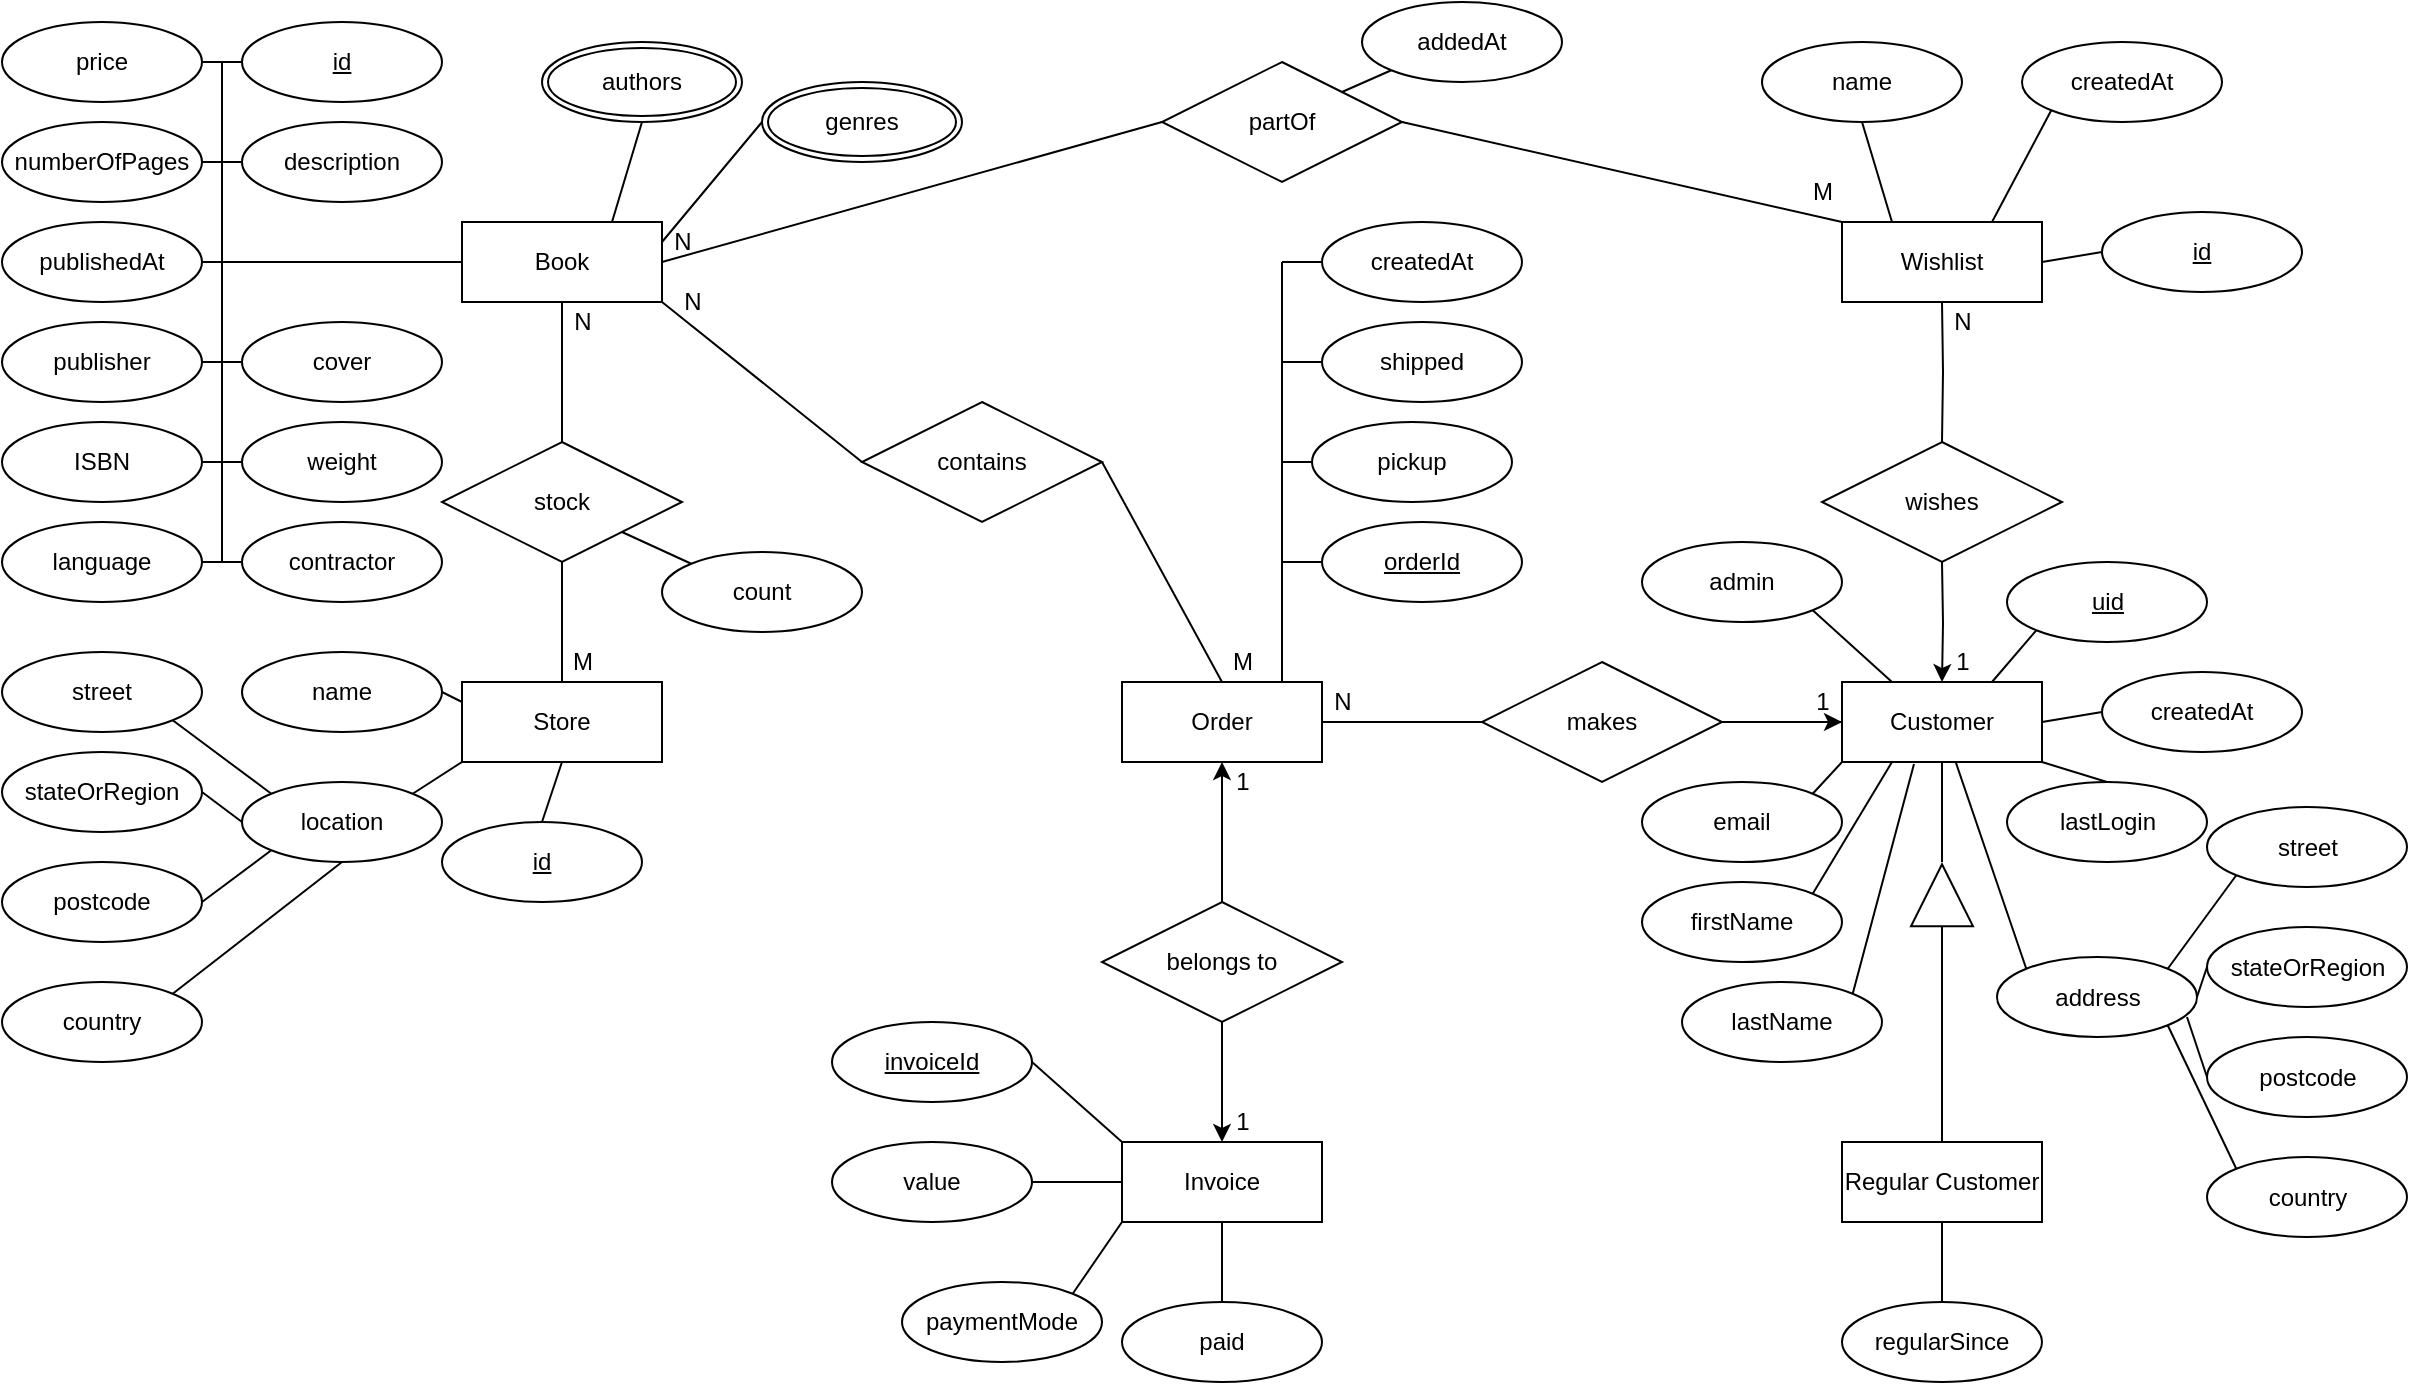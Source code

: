<mxfile version="21.0.1" type="device"><diagram name="Page-1" id="feEC4u45geAOM6Zaswc8"><mxGraphModel dx="1434" dy="746" grid="1" gridSize="10" guides="1" tooltips="1" connect="1" arrows="1" fold="1" page="1" pageScale="1" pageWidth="850" pageHeight="1100" math="0" shadow="0"><root><mxCell id="0"/><mxCell id="1" parent="0"/><mxCell id="ds-fA3m9gh5OoLnwsY9G-4" style="edgeStyle=orthogonalEdgeStyle;rounded=0;orthogonalLoop=1;jettySize=auto;html=1;exitX=0.5;exitY=1;exitDx=0;exitDy=0;endArrow=none;endFill=0;" parent="1" source="ds-fA3m9gh5OoLnwsY9G-1" edge="1"><mxGeometry relative="1" as="geometry"><mxPoint x="980" y="440" as="targetPoint"/></mxGeometry></mxCell><mxCell id="ds-fA3m9gh5OoLnwsY9G-24" value="" style="edgeStyle=orthogonalEdgeStyle;rounded=0;orthogonalLoop=1;jettySize=auto;html=1;strokeWidth=1;endArrow=none;endFill=0;endSize=6;" parent="1" source="ds-fA3m9gh5OoLnwsY9G-1" target="ds-fA3m9gh5OoLnwsY9G-21" edge="1"><mxGeometry relative="1" as="geometry"/></mxCell><mxCell id="ds-fA3m9gh5OoLnwsY9G-1" value="Customer" style="whiteSpace=wrap;html=1;align=center;" parent="1" vertex="1"><mxGeometry x="930" y="350" width="100" height="40" as="geometry"/></mxCell><mxCell id="ds-fA3m9gh5OoLnwsY9G-3" style="edgeStyle=orthogonalEdgeStyle;rounded=0;orthogonalLoop=1;jettySize=auto;html=1;exitX=0.5;exitY=0;exitDx=0;exitDy=0;endArrow=block;endFill=0;strokeWidth=1;endSize=30;" parent="1" source="ds-fA3m9gh5OoLnwsY9G-2" edge="1"><mxGeometry relative="1" as="geometry"><mxPoint x="980" y="440" as="targetPoint"/></mxGeometry></mxCell><mxCell id="ds-fA3m9gh5OoLnwsY9G-2" value="Regular Customer" style="whiteSpace=wrap;html=1;align=center;" parent="1" vertex="1"><mxGeometry x="930" y="580" width="100" height="40" as="geometry"/></mxCell><mxCell id="ds-fA3m9gh5OoLnwsY9G-72" style="edgeStyle=none;rounded=0;orthogonalLoop=1;jettySize=auto;html=1;exitX=0;exitY=0.5;exitDx=0;exitDy=0;strokeWidth=1;endArrow=none;endFill=0;endSize=6;" parent="1" source="ds-fA3m9gh5OoLnwsY9G-5" edge="1"><mxGeometry relative="1" as="geometry"><mxPoint x="120" y="130" as="targetPoint"/><Array as="points"><mxPoint x="120" y="140"/></Array></mxGeometry></mxCell><mxCell id="ds-fA3m9gh5OoLnwsY9G-5" value="Book" style="whiteSpace=wrap;html=1;align=center;" parent="1" vertex="1"><mxGeometry x="240" y="120" width="100" height="40" as="geometry"/></mxCell><mxCell id="ds-fA3m9gh5OoLnwsY9G-6" value="Store" style="whiteSpace=wrap;html=1;align=center;" parent="1" vertex="1"><mxGeometry x="240" y="350" width="100" height="40" as="geometry"/></mxCell><mxCell id="ds-fA3m9gh5OoLnwsY9G-7" value="Order" style="whiteSpace=wrap;html=1;align=center;" parent="1" vertex="1"><mxGeometry x="570" y="350" width="100" height="40" as="geometry"/></mxCell><mxCell id="ds-fA3m9gh5OoLnwsY9G-8" value="Invoice" style="whiteSpace=wrap;html=1;align=center;" parent="1" vertex="1"><mxGeometry x="570" y="580" width="100" height="40" as="geometry"/></mxCell><mxCell id="ds-fA3m9gh5OoLnwsY9G-10" value="Wishlist" style="whiteSpace=wrap;html=1;align=center;" parent="1" vertex="1"><mxGeometry x="930" y="120" width="100" height="40" as="geometry"/></mxCell><mxCell id="ds-fA3m9gh5OoLnwsY9G-12" style="edgeStyle=orthogonalEdgeStyle;rounded=0;orthogonalLoop=1;jettySize=auto;html=1;exitX=0.5;exitY=1;exitDx=0;exitDy=0;entryX=0.5;entryY=0;entryDx=0;entryDy=0;strokeWidth=1;endArrow=classic;endFill=1;endSize=6;" parent="1" source="ds-fA3m9gh5OoLnwsY9G-11" target="ds-fA3m9gh5OoLnwsY9G-8" edge="1"><mxGeometry relative="1" as="geometry"/></mxCell><mxCell id="ds-fA3m9gh5OoLnwsY9G-13" style="edgeStyle=orthogonalEdgeStyle;rounded=0;orthogonalLoop=1;jettySize=auto;html=1;exitX=0.5;exitY=0;exitDx=0;exitDy=0;entryX=0.5;entryY=1;entryDx=0;entryDy=0;strokeWidth=1;endArrow=classic;endFill=1;endSize=6;" parent="1" source="ds-fA3m9gh5OoLnwsY9G-11" target="ds-fA3m9gh5OoLnwsY9G-7" edge="1"><mxGeometry relative="1" as="geometry"/></mxCell><mxCell id="ds-fA3m9gh5OoLnwsY9G-11" value="belongs to" style="shape=rhombus;perimeter=rhombusPerimeter;whiteSpace=wrap;html=1;align=center;" parent="1" vertex="1"><mxGeometry x="560" y="460" width="120" height="60" as="geometry"/></mxCell><mxCell id="ds-fA3m9gh5OoLnwsY9G-14" value="1" style="text;html=1;align=center;verticalAlign=middle;resizable=0;points=[];autosize=1;strokeColor=none;fillColor=none;" parent="1" vertex="1"><mxGeometry x="615" y="555" width="30" height="30" as="geometry"/></mxCell><mxCell id="ds-fA3m9gh5OoLnwsY9G-15" value="1" style="text;html=1;align=center;verticalAlign=middle;resizable=0;points=[];autosize=1;strokeColor=none;fillColor=none;" parent="1" vertex="1"><mxGeometry x="615" y="385" width="30" height="30" as="geometry"/></mxCell><mxCell id="ds-fA3m9gh5OoLnwsY9G-17" style="edgeStyle=orthogonalEdgeStyle;rounded=0;orthogonalLoop=1;jettySize=auto;html=1;exitX=0.5;exitY=1;exitDx=0;exitDy=0;entryX=0.5;entryY=0;entryDx=0;entryDy=0;strokeWidth=1;endArrow=classic;endFill=1;endSize=6;" parent="1" target="ds-fA3m9gh5OoLnwsY9G-1" edge="1"><mxGeometry relative="1" as="geometry"><mxPoint x="980" y="290" as="sourcePoint"/></mxGeometry></mxCell><mxCell id="ds-fA3m9gh5OoLnwsY9G-18" style="edgeStyle=orthogonalEdgeStyle;rounded=0;orthogonalLoop=1;jettySize=auto;html=1;exitX=0.5;exitY=0;exitDx=0;exitDy=0;entryX=0.5;entryY=1;entryDx=0;entryDy=0;strokeWidth=1;endArrow=none;endFill=0;endSize=6;" parent="1" target="ds-fA3m9gh5OoLnwsY9G-10" edge="1"><mxGeometry relative="1" as="geometry"><mxPoint x="980" y="230" as="sourcePoint"/></mxGeometry></mxCell><mxCell id="ds-fA3m9gh5OoLnwsY9G-16" value="wishes" style="shape=rhombus;perimeter=rhombusPerimeter;whiteSpace=wrap;html=1;align=center;" parent="1" vertex="1"><mxGeometry x="920" y="230" width="120" height="60" as="geometry"/></mxCell><mxCell id="ds-fA3m9gh5OoLnwsY9G-19" value="1" style="text;html=1;align=center;verticalAlign=middle;resizable=0;points=[];autosize=1;strokeColor=none;fillColor=none;" parent="1" vertex="1"><mxGeometry x="975" y="325" width="30" height="30" as="geometry"/></mxCell><mxCell id="ds-fA3m9gh5OoLnwsY9G-20" value="N" style="text;html=1;align=center;verticalAlign=middle;resizable=0;points=[];autosize=1;strokeColor=none;fillColor=none;" parent="1" vertex="1"><mxGeometry x="975" y="155" width="30" height="30" as="geometry"/></mxCell><mxCell id="ds-fA3m9gh5OoLnwsY9G-22" style="edgeStyle=orthogonalEdgeStyle;rounded=0;orthogonalLoop=1;jettySize=auto;html=1;exitX=1;exitY=0.5;exitDx=0;exitDy=0;entryX=0;entryY=0.5;entryDx=0;entryDy=0;strokeWidth=1;endArrow=classic;endFill=1;endSize=6;" parent="1" source="ds-fA3m9gh5OoLnwsY9G-21" target="ds-fA3m9gh5OoLnwsY9G-1" edge="1"><mxGeometry relative="1" as="geometry"/></mxCell><mxCell id="ds-fA3m9gh5OoLnwsY9G-23" style="edgeStyle=orthogonalEdgeStyle;rounded=0;orthogonalLoop=1;jettySize=auto;html=1;exitX=0;exitY=0.5;exitDx=0;exitDy=0;entryX=1;entryY=0.5;entryDx=0;entryDy=0;strokeWidth=1;endArrow=none;endFill=0;endSize=6;" parent="1" source="ds-fA3m9gh5OoLnwsY9G-21" target="ds-fA3m9gh5OoLnwsY9G-7" edge="1"><mxGeometry relative="1" as="geometry"/></mxCell><mxCell id="ds-fA3m9gh5OoLnwsY9G-21" value="makes" style="shape=rhombus;perimeter=rhombusPerimeter;whiteSpace=wrap;html=1;align=center;" parent="1" vertex="1"><mxGeometry x="750" y="340" width="120" height="60" as="geometry"/></mxCell><mxCell id="ds-fA3m9gh5OoLnwsY9G-25" value="1" style="text;html=1;align=center;verticalAlign=middle;resizable=0;points=[];autosize=1;strokeColor=none;fillColor=none;" parent="1" vertex="1"><mxGeometry x="905" y="345" width="30" height="30" as="geometry"/></mxCell><mxCell id="ds-fA3m9gh5OoLnwsY9G-26" value="N" style="text;html=1;align=center;verticalAlign=middle;resizable=0;points=[];autosize=1;strokeColor=none;fillColor=none;" parent="1" vertex="1"><mxGeometry x="665" y="345" width="30" height="30" as="geometry"/></mxCell><mxCell id="ds-fA3m9gh5OoLnwsY9G-35" style="edgeStyle=none;rounded=0;orthogonalLoop=1;jettySize=auto;html=1;exitX=1;exitY=0.5;exitDx=0;exitDy=0;entryX=0.5;entryY=0;entryDx=0;entryDy=0;strokeWidth=1;endArrow=none;endFill=0;endSize=6;" parent="1" source="ds-fA3m9gh5OoLnwsY9G-27" target="ds-fA3m9gh5OoLnwsY9G-7" edge="1"><mxGeometry relative="1" as="geometry"/></mxCell><mxCell id="ds-fA3m9gh5OoLnwsY9G-36" style="edgeStyle=none;rounded=0;orthogonalLoop=1;jettySize=auto;html=1;exitX=0;exitY=0.5;exitDx=0;exitDy=0;entryX=1;entryY=1;entryDx=0;entryDy=0;strokeWidth=1;endArrow=none;endFill=0;endSize=6;" parent="1" source="ds-fA3m9gh5OoLnwsY9G-27" target="ds-fA3m9gh5OoLnwsY9G-5" edge="1"><mxGeometry relative="1" as="geometry"/></mxCell><mxCell id="ds-fA3m9gh5OoLnwsY9G-27" value="contains" style="shape=rhombus;perimeter=rhombusPerimeter;whiteSpace=wrap;html=1;align=center;" parent="1" vertex="1"><mxGeometry x="440" y="210" width="120" height="60" as="geometry"/></mxCell><mxCell id="ds-fA3m9gh5OoLnwsY9G-29" style="edgeStyle=orthogonalEdgeStyle;rounded=0;orthogonalLoop=1;jettySize=auto;html=1;exitX=0.5;exitY=0;exitDx=0;exitDy=0;entryX=0.5;entryY=1;entryDx=0;entryDy=0;strokeWidth=1;endArrow=none;endFill=0;endSize=6;" parent="1" source="ds-fA3m9gh5OoLnwsY9G-28" target="ds-fA3m9gh5OoLnwsY9G-5" edge="1"><mxGeometry relative="1" as="geometry"/></mxCell><mxCell id="ds-fA3m9gh5OoLnwsY9G-30" style="edgeStyle=orthogonalEdgeStyle;rounded=0;orthogonalLoop=1;jettySize=auto;html=1;exitX=0.5;exitY=1;exitDx=0;exitDy=0;entryX=0.5;entryY=0;entryDx=0;entryDy=0;strokeWidth=1;endArrow=none;endFill=0;endSize=6;" parent="1" source="ds-fA3m9gh5OoLnwsY9G-28" target="ds-fA3m9gh5OoLnwsY9G-6" edge="1"><mxGeometry relative="1" as="geometry"/></mxCell><mxCell id="ds-fA3m9gh5OoLnwsY9G-28" value="stock" style="shape=rhombus;perimeter=rhombusPerimeter;whiteSpace=wrap;html=1;align=center;" parent="1" vertex="1"><mxGeometry x="230" y="230" width="120" height="60" as="geometry"/></mxCell><mxCell id="ds-fA3m9gh5OoLnwsY9G-32" style="rounded=0;orthogonalLoop=1;jettySize=auto;html=1;exitX=0;exitY=0;exitDx=0;exitDy=0;entryX=1;entryY=1;entryDx=0;entryDy=0;strokeWidth=1;endArrow=none;endFill=0;endSize=6;" parent="1" source="ds-fA3m9gh5OoLnwsY9G-31" target="ds-fA3m9gh5OoLnwsY9G-28" edge="1"><mxGeometry relative="1" as="geometry"/></mxCell><mxCell id="ds-fA3m9gh5OoLnwsY9G-31" value="count" style="ellipse;whiteSpace=wrap;html=1;align=center;" parent="1" vertex="1"><mxGeometry x="340" y="285" width="100" height="40" as="geometry"/></mxCell><mxCell id="ds-fA3m9gh5OoLnwsY9G-33" value="M" style="text;html=1;align=center;verticalAlign=middle;resizable=0;points=[];autosize=1;strokeColor=none;fillColor=none;" parent="1" vertex="1"><mxGeometry x="285" y="325" width="30" height="30" as="geometry"/></mxCell><mxCell id="ds-fA3m9gh5OoLnwsY9G-34" value="N" style="text;html=1;align=center;verticalAlign=middle;resizable=0;points=[];autosize=1;strokeColor=none;fillColor=none;" parent="1" vertex="1"><mxGeometry x="285" y="155" width="30" height="30" as="geometry"/></mxCell><mxCell id="ds-fA3m9gh5OoLnwsY9G-60" style="edgeStyle=none;rounded=0;orthogonalLoop=1;jettySize=auto;html=1;exitX=0.5;exitY=1;exitDx=0;exitDy=0;entryX=0.75;entryY=0;entryDx=0;entryDy=0;strokeWidth=1;endArrow=none;endFill=0;endSize=6;" parent="1" source="ds-fA3m9gh5OoLnwsY9G-37" target="ds-fA3m9gh5OoLnwsY9G-5" edge="1"><mxGeometry relative="1" as="geometry"/></mxCell><mxCell id="ds-fA3m9gh5OoLnwsY9G-37" value="authors" style="ellipse;shape=doubleEllipse;margin=3;whiteSpace=wrap;html=1;align=center;" parent="1" vertex="1"><mxGeometry x="280" y="30" width="100" height="40" as="geometry"/></mxCell><mxCell id="ds-fA3m9gh5OoLnwsY9G-45" style="edgeStyle=none;rounded=0;orthogonalLoop=1;jettySize=auto;html=1;exitX=0;exitY=0.5;exitDx=0;exitDy=0;entryX=1;entryY=0.25;entryDx=0;entryDy=0;strokeWidth=1;endArrow=none;endFill=0;endSize=6;" parent="1" source="ds-fA3m9gh5OoLnwsY9G-41" target="ds-fA3m9gh5OoLnwsY9G-5" edge="1"><mxGeometry relative="1" as="geometry"/></mxCell><mxCell id="ds-fA3m9gh5OoLnwsY9G-41" value="genres" style="ellipse;shape=doubleEllipse;margin=3;whiteSpace=wrap;html=1;align=center;" parent="1" vertex="1"><mxGeometry x="390" y="50" width="100" height="40" as="geometry"/></mxCell><mxCell id="ds-fA3m9gh5OoLnwsY9G-43" value="M" style="text;html=1;align=center;verticalAlign=middle;resizable=0;points=[];autosize=1;strokeColor=none;fillColor=none;" parent="1" vertex="1"><mxGeometry x="615" y="325" width="30" height="30" as="geometry"/></mxCell><mxCell id="ds-fA3m9gh5OoLnwsY9G-44" value="N" style="text;html=1;align=center;verticalAlign=middle;resizable=0;points=[];autosize=1;strokeColor=none;fillColor=none;" parent="1" vertex="1"><mxGeometry x="340" y="145" width="30" height="30" as="geometry"/></mxCell><mxCell id="ds-fA3m9gh5OoLnwsY9G-67" style="edgeStyle=none;rounded=0;orthogonalLoop=1;jettySize=auto;html=1;exitX=0;exitY=0.5;exitDx=0;exitDy=0;strokeWidth=1;endArrow=none;endFill=0;endSize=6;" parent="1" source="ds-fA3m9gh5OoLnwsY9G-47" edge="1"><mxGeometry relative="1" as="geometry"><mxPoint x="120" y="40" as="targetPoint"/></mxGeometry></mxCell><mxCell id="ds-fA3m9gh5OoLnwsY9G-47" value="id" style="ellipse;whiteSpace=wrap;html=1;align=center;fontStyle=4;" parent="1" vertex="1"><mxGeometry x="130" y="20" width="100" height="40" as="geometry"/></mxCell><mxCell id="ds-fA3m9gh5OoLnwsY9G-62" style="edgeStyle=none;rounded=0;orthogonalLoop=1;jettySize=auto;html=1;exitX=1;exitY=0.5;exitDx=0;exitDy=0;strokeWidth=1;endArrow=none;endFill=0;endSize=6;" parent="1" source="ds-fA3m9gh5OoLnwsY9G-49" edge="1"><mxGeometry relative="1" as="geometry"><mxPoint x="120" y="240" as="targetPoint"/></mxGeometry></mxCell><mxCell id="ds-fA3m9gh5OoLnwsY9G-49" value="ISBN" style="ellipse;whiteSpace=wrap;html=1;align=center;" parent="1" vertex="1"><mxGeometry x="10" y="220" width="100" height="40" as="geometry"/></mxCell><mxCell id="ds-fA3m9gh5OoLnwsY9G-63" style="edgeStyle=none;rounded=0;orthogonalLoop=1;jettySize=auto;html=1;exitX=1;exitY=0.5;exitDx=0;exitDy=0;strokeWidth=1;endArrow=none;endFill=0;endSize=6;" parent="1" source="ds-fA3m9gh5OoLnwsY9G-51" edge="1"><mxGeometry relative="1" as="geometry"><mxPoint x="120" y="190" as="targetPoint"/></mxGeometry></mxCell><mxCell id="ds-fA3m9gh5OoLnwsY9G-51" value="publisher" style="ellipse;whiteSpace=wrap;html=1;align=center;" parent="1" vertex="1"><mxGeometry x="10" y="170" width="100" height="40" as="geometry"/></mxCell><mxCell id="ds-fA3m9gh5OoLnwsY9G-64" style="edgeStyle=none;rounded=0;orthogonalLoop=1;jettySize=auto;html=1;exitX=1;exitY=0.5;exitDx=0;exitDy=0;strokeWidth=1;endArrow=none;endFill=0;endSize=6;" parent="1" source="ds-fA3m9gh5OoLnwsY9G-53" edge="1"><mxGeometry relative="1" as="geometry"><mxPoint x="120" y="140" as="targetPoint"/></mxGeometry></mxCell><mxCell id="ds-fA3m9gh5OoLnwsY9G-53" value="&lt;div&gt;publishedAt&lt;/div&gt;" style="ellipse;whiteSpace=wrap;html=1;align=center;" parent="1" vertex="1"><mxGeometry x="10" y="120" width="100" height="40" as="geometry"/></mxCell><mxCell id="ds-fA3m9gh5OoLnwsY9G-65" style="edgeStyle=none;rounded=0;orthogonalLoop=1;jettySize=auto;html=1;exitX=1;exitY=0.5;exitDx=0;exitDy=0;strokeWidth=1;endArrow=none;endFill=0;endSize=6;" parent="1" source="ds-fA3m9gh5OoLnwsY9G-56" edge="1"><mxGeometry relative="1" as="geometry"><mxPoint x="120" y="90" as="targetPoint"/></mxGeometry></mxCell><mxCell id="ds-fA3m9gh5OoLnwsY9G-56" value="&lt;div&gt;numberOfPages&lt;/div&gt;" style="ellipse;whiteSpace=wrap;html=1;align=center;" parent="1" vertex="1"><mxGeometry x="10" y="70" width="100" height="40" as="geometry"/></mxCell><mxCell id="ds-fA3m9gh5OoLnwsY9G-66" style="edgeStyle=none;rounded=0;orthogonalLoop=1;jettySize=auto;html=1;exitX=1;exitY=0.5;exitDx=0;exitDy=0;strokeWidth=1;endArrow=none;endFill=0;endSize=6;" parent="1" source="ds-fA3m9gh5OoLnwsY9G-58" edge="1"><mxGeometry relative="1" as="geometry"><mxPoint x="120" y="40" as="targetPoint"/></mxGeometry></mxCell><mxCell id="ds-fA3m9gh5OoLnwsY9G-58" value="&lt;div&gt;price&lt;/div&gt;" style="ellipse;whiteSpace=wrap;html=1;align=center;" parent="1" vertex="1"><mxGeometry x="10" y="20" width="100" height="40" as="geometry"/></mxCell><mxCell id="ds-fA3m9gh5OoLnwsY9G-61" value="" style="endArrow=none;html=1;rounded=0;strokeWidth=1;endSize=6;" parent="1" edge="1"><mxGeometry relative="1" as="geometry"><mxPoint x="120" y="40" as="sourcePoint"/><mxPoint x="120" y="290" as="targetPoint"/><Array as="points"><mxPoint x="120" y="150"/></Array></mxGeometry></mxCell><mxCell id="ds-fA3m9gh5OoLnwsY9G-69" style="edgeStyle=none;rounded=0;orthogonalLoop=1;jettySize=auto;html=1;exitX=0;exitY=0.5;exitDx=0;exitDy=0;strokeWidth=1;endArrow=none;endFill=0;endSize=6;" parent="1" source="ds-fA3m9gh5OoLnwsY9G-68" edge="1"><mxGeometry relative="1" as="geometry"><mxPoint x="120" y="240" as="targetPoint"/></mxGeometry></mxCell><mxCell id="ds-fA3m9gh5OoLnwsY9G-68" value="weight" style="ellipse;whiteSpace=wrap;html=1;align=center;" parent="1" vertex="1"><mxGeometry x="130" y="220" width="100" height="40" as="geometry"/></mxCell><mxCell id="ds-fA3m9gh5OoLnwsY9G-71" style="edgeStyle=none;rounded=0;orthogonalLoop=1;jettySize=auto;html=1;exitX=0;exitY=0.5;exitDx=0;exitDy=0;strokeWidth=1;endArrow=none;endFill=0;endSize=6;" parent="1" source="ds-fA3m9gh5OoLnwsY9G-70" edge="1"><mxGeometry relative="1" as="geometry"><mxPoint x="120" y="190" as="targetPoint"/></mxGeometry></mxCell><mxCell id="ds-fA3m9gh5OoLnwsY9G-70" value="cover" style="ellipse;whiteSpace=wrap;html=1;align=center;" parent="1" vertex="1"><mxGeometry x="130" y="170" width="100" height="40" as="geometry"/></mxCell><mxCell id="ds-fA3m9gh5OoLnwsY9G-74" style="edgeStyle=none;rounded=0;orthogonalLoop=1;jettySize=auto;html=1;exitX=0;exitY=0.5;exitDx=0;exitDy=0;strokeWidth=1;endArrow=none;endFill=0;endSize=6;" parent="1" source="ds-fA3m9gh5OoLnwsY9G-73" edge="1"><mxGeometry relative="1" as="geometry"><mxPoint x="120" y="90" as="targetPoint"/></mxGeometry></mxCell><mxCell id="ds-fA3m9gh5OoLnwsY9G-73" value="description" style="ellipse;whiteSpace=wrap;html=1;align=center;" parent="1" vertex="1"><mxGeometry x="130" y="70" width="100" height="40" as="geometry"/></mxCell><mxCell id="ds-fA3m9gh5OoLnwsY9G-76" style="edgeStyle=none;rounded=0;orthogonalLoop=1;jettySize=auto;html=1;exitX=1;exitY=0.5;exitDx=0;exitDy=0;strokeWidth=1;endArrow=none;endFill=0;endSize=6;" parent="1" source="ds-fA3m9gh5OoLnwsY9G-75" edge="1"><mxGeometry relative="1" as="geometry"><mxPoint x="120" y="290" as="targetPoint"/></mxGeometry></mxCell><mxCell id="ds-fA3m9gh5OoLnwsY9G-75" value="language" style="ellipse;whiteSpace=wrap;html=1;align=center;" parent="1" vertex="1"><mxGeometry x="10" y="270" width="100" height="40" as="geometry"/></mxCell><mxCell id="ds-fA3m9gh5OoLnwsY9G-91" style="edgeStyle=none;rounded=0;orthogonalLoop=1;jettySize=auto;html=1;exitX=1;exitY=0;exitDx=0;exitDy=0;entryX=0;entryY=1;entryDx=0;entryDy=0;strokeWidth=1;endArrow=none;endFill=0;endSize=6;" parent="1" source="ds-fA3m9gh5OoLnwsY9G-77" target="ds-fA3m9gh5OoLnwsY9G-6" edge="1"><mxGeometry relative="1" as="geometry"/></mxCell><mxCell id="ds-fA3m9gh5OoLnwsY9G-77" value="location" style="ellipse;whiteSpace=wrap;html=1;align=center;" parent="1" vertex="1"><mxGeometry x="130" y="400" width="100" height="40" as="geometry"/></mxCell><mxCell id="ds-fA3m9gh5OoLnwsY9G-95" style="edgeStyle=none;rounded=0;orthogonalLoop=1;jettySize=auto;html=1;exitX=1;exitY=1;exitDx=0;exitDy=0;entryX=0;entryY=0;entryDx=0;entryDy=0;strokeWidth=1;endArrow=none;endFill=0;endSize=6;" parent="1" source="ds-fA3m9gh5OoLnwsY9G-78" target="ds-fA3m9gh5OoLnwsY9G-77" edge="1"><mxGeometry relative="1" as="geometry"/></mxCell><mxCell id="ds-fA3m9gh5OoLnwsY9G-78" value="street" style="ellipse;whiteSpace=wrap;html=1;align=center;" parent="1" vertex="1"><mxGeometry x="10" y="335" width="100" height="40" as="geometry"/></mxCell><mxCell id="ds-fA3m9gh5OoLnwsY9G-94" style="edgeStyle=none;rounded=0;orthogonalLoop=1;jettySize=auto;html=1;exitX=1;exitY=0.5;exitDx=0;exitDy=0;entryX=0;entryY=0.5;entryDx=0;entryDy=0;strokeWidth=1;endArrow=none;endFill=0;endSize=6;" parent="1" source="ds-fA3m9gh5OoLnwsY9G-79" target="ds-fA3m9gh5OoLnwsY9G-77" edge="1"><mxGeometry relative="1" as="geometry"/></mxCell><mxCell id="ds-fA3m9gh5OoLnwsY9G-79" value="stateOrRegion" style="ellipse;whiteSpace=wrap;html=1;align=center;" parent="1" vertex="1"><mxGeometry x="10" y="385" width="100" height="40" as="geometry"/></mxCell><mxCell id="ds-fA3m9gh5OoLnwsY9G-93" style="edgeStyle=none;rounded=0;orthogonalLoop=1;jettySize=auto;html=1;exitX=1;exitY=0.5;exitDx=0;exitDy=0;entryX=0;entryY=1;entryDx=0;entryDy=0;strokeWidth=1;endArrow=none;endFill=0;endSize=6;" parent="1" source="ds-fA3m9gh5OoLnwsY9G-80" target="ds-fA3m9gh5OoLnwsY9G-77" edge="1"><mxGeometry relative="1" as="geometry"/></mxCell><mxCell id="ds-fA3m9gh5OoLnwsY9G-80" value="postcode" style="ellipse;whiteSpace=wrap;html=1;align=center;" parent="1" vertex="1"><mxGeometry x="10" y="440" width="100" height="40" as="geometry"/></mxCell><mxCell id="ds-fA3m9gh5OoLnwsY9G-92" style="edgeStyle=none;rounded=0;orthogonalLoop=1;jettySize=auto;html=1;exitX=1;exitY=0;exitDx=0;exitDy=0;entryX=0.5;entryY=1;entryDx=0;entryDy=0;strokeWidth=1;endArrow=none;endFill=0;endSize=6;" parent="1" source="ds-fA3m9gh5OoLnwsY9G-81" target="ds-fA3m9gh5OoLnwsY9G-77" edge="1"><mxGeometry relative="1" as="geometry"/></mxCell><mxCell id="ds-fA3m9gh5OoLnwsY9G-81" value="country" style="ellipse;whiteSpace=wrap;html=1;align=center;" parent="1" vertex="1"><mxGeometry x="10" y="500" width="100" height="40" as="geometry"/></mxCell><mxCell id="ds-fA3m9gh5OoLnwsY9G-90" style="edgeStyle=none;rounded=0;orthogonalLoop=1;jettySize=auto;html=1;exitX=1;exitY=0.5;exitDx=0;exitDy=0;entryX=0;entryY=0.25;entryDx=0;entryDy=0;strokeWidth=1;endArrow=none;endFill=0;endSize=6;" parent="1" source="ds-fA3m9gh5OoLnwsY9G-82" target="ds-fA3m9gh5OoLnwsY9G-6" edge="1"><mxGeometry relative="1" as="geometry"/></mxCell><mxCell id="ds-fA3m9gh5OoLnwsY9G-82" value="name" style="ellipse;whiteSpace=wrap;html=1;align=center;" parent="1" vertex="1"><mxGeometry x="130" y="335" width="100" height="40" as="geometry"/></mxCell><mxCell id="ds-fA3m9gh5OoLnwsY9G-96" style="edgeStyle=none;rounded=0;orthogonalLoop=1;jettySize=auto;html=1;exitX=0.5;exitY=0;exitDx=0;exitDy=0;entryX=0.5;entryY=1;entryDx=0;entryDy=0;strokeWidth=1;endArrow=none;endFill=0;endSize=6;" parent="1" source="ds-fA3m9gh5OoLnwsY9G-86" target="ds-fA3m9gh5OoLnwsY9G-6" edge="1"><mxGeometry relative="1" as="geometry"/></mxCell><mxCell id="ds-fA3m9gh5OoLnwsY9G-86" value="id" style="ellipse;whiteSpace=wrap;html=1;align=center;fontStyle=4;" parent="1" vertex="1"><mxGeometry x="230" y="420" width="100" height="40" as="geometry"/></mxCell><mxCell id="ds-fA3m9gh5OoLnwsY9G-88" style="edgeStyle=none;rounded=0;orthogonalLoop=1;jettySize=auto;html=1;exitX=0;exitY=0.5;exitDx=0;exitDy=0;strokeWidth=1;endArrow=none;endFill=0;endSize=6;" parent="1" source="ds-fA3m9gh5OoLnwsY9G-87" edge="1"><mxGeometry relative="1" as="geometry"><mxPoint x="120" y="290" as="targetPoint"/></mxGeometry></mxCell><mxCell id="ds-fA3m9gh5OoLnwsY9G-87" value="contractor" style="ellipse;whiteSpace=wrap;html=1;align=center;" parent="1" vertex="1"><mxGeometry x="130" y="270" width="100" height="40" as="geometry"/></mxCell><mxCell id="ds-fA3m9gh5OoLnwsY9G-106" style="edgeStyle=none;rounded=0;orthogonalLoop=1;jettySize=auto;html=1;exitX=0;exitY=0.5;exitDx=0;exitDy=0;strokeWidth=1;endArrow=none;endFill=0;endSize=6;" parent="1" edge="1"><mxGeometry relative="1" as="geometry"><mxPoint x="650" y="240" as="targetPoint"/><mxPoint x="670" y="240" as="sourcePoint"/></mxGeometry></mxCell><mxCell id="ds-fA3m9gh5OoLnwsY9G-105" style="edgeStyle=none;rounded=0;orthogonalLoop=1;jettySize=auto;html=1;exitX=0;exitY=0.5;exitDx=0;exitDy=0;strokeWidth=1;endArrow=none;endFill=0;endSize=6;" parent="1" source="ds-fA3m9gh5OoLnwsY9G-99" edge="1"><mxGeometry relative="1" as="geometry"><mxPoint x="650" y="190" as="targetPoint"/></mxGeometry></mxCell><mxCell id="ds-fA3m9gh5OoLnwsY9G-99" value="shipped" style="ellipse;whiteSpace=wrap;html=1;align=center;" parent="1" vertex="1"><mxGeometry x="670" y="170" width="100" height="40" as="geometry"/></mxCell><mxCell id="ds-fA3m9gh5OoLnwsY9G-104" style="edgeStyle=none;rounded=0;orthogonalLoop=1;jettySize=auto;html=1;exitX=0;exitY=0.5;exitDx=0;exitDy=0;strokeWidth=1;endArrow=none;endFill=0;endSize=6;" parent="1" source="ds-fA3m9gh5OoLnwsY9G-100" edge="1"><mxGeometry relative="1" as="geometry"><mxPoint x="650" y="140" as="targetPoint"/></mxGeometry></mxCell><mxCell id="ds-fA3m9gh5OoLnwsY9G-100" value="createdAt" style="ellipse;whiteSpace=wrap;html=1;align=center;" parent="1" vertex="1"><mxGeometry x="670" y="120" width="100" height="40" as="geometry"/></mxCell><mxCell id="ds-fA3m9gh5OoLnwsY9G-101" value="" style="endArrow=none;html=1;rounded=0;strokeWidth=1;endSize=6;" parent="1" edge="1"><mxGeometry relative="1" as="geometry"><mxPoint x="650" y="140" as="sourcePoint"/><mxPoint x="650" y="350" as="targetPoint"/></mxGeometry></mxCell><mxCell id="ds-fA3m9gh5OoLnwsY9G-107" style="edgeStyle=none;rounded=0;orthogonalLoop=1;jettySize=auto;html=1;exitX=0;exitY=0.5;exitDx=0;exitDy=0;strokeWidth=1;endArrow=none;endFill=0;endSize=6;" parent="1" source="ds-fA3m9gh5OoLnwsY9G-103" edge="1"><mxGeometry relative="1" as="geometry"><mxPoint x="650" y="290" as="targetPoint"/></mxGeometry></mxCell><mxCell id="ds-fA3m9gh5OoLnwsY9G-103" value="orderId" style="ellipse;whiteSpace=wrap;html=1;align=center;fontStyle=4;" parent="1" vertex="1"><mxGeometry x="670" y="270" width="100" height="40" as="geometry"/></mxCell><mxCell id="ds-fA3m9gh5OoLnwsY9G-108" value="pickup" style="ellipse;whiteSpace=wrap;html=1;align=center;" parent="1" vertex="1"><mxGeometry x="665" y="220" width="100" height="40" as="geometry"/></mxCell><mxCell id="ds-fA3m9gh5OoLnwsY9G-111" style="edgeStyle=none;rounded=0;orthogonalLoop=1;jettySize=auto;html=1;exitX=1;exitY=0.5;exitDx=0;exitDy=0;entryX=0;entryY=0;entryDx=0;entryDy=0;strokeWidth=1;endArrow=none;endFill=0;endSize=6;" parent="1" source="ds-fA3m9gh5OoLnwsY9G-110" target="ds-fA3m9gh5OoLnwsY9G-8" edge="1"><mxGeometry relative="1" as="geometry"/></mxCell><mxCell id="ds-fA3m9gh5OoLnwsY9G-110" value="invoiceId" style="ellipse;whiteSpace=wrap;html=1;align=center;fontStyle=4;" parent="1" vertex="1"><mxGeometry x="425" y="520" width="100" height="40" as="geometry"/></mxCell><mxCell id="ds-fA3m9gh5OoLnwsY9G-119" style="edgeStyle=none;rounded=0;orthogonalLoop=1;jettySize=auto;html=1;exitX=1;exitY=0.5;exitDx=0;exitDy=0;entryX=0;entryY=0.5;entryDx=0;entryDy=0;strokeWidth=1;endArrow=none;endFill=0;endSize=6;" parent="1" source="ds-fA3m9gh5OoLnwsY9G-112" target="ds-fA3m9gh5OoLnwsY9G-8" edge="1"><mxGeometry relative="1" as="geometry"/></mxCell><mxCell id="ds-fA3m9gh5OoLnwsY9G-112" value="value" style="ellipse;whiteSpace=wrap;html=1;align=center;" parent="1" vertex="1"><mxGeometry x="425" y="580" width="100" height="40" as="geometry"/></mxCell><mxCell id="ds-fA3m9gh5OoLnwsY9G-121" style="edgeStyle=none;rounded=0;orthogonalLoop=1;jettySize=auto;html=1;exitX=1;exitY=0;exitDx=0;exitDy=0;entryX=0;entryY=1;entryDx=0;entryDy=0;strokeWidth=1;endArrow=none;endFill=0;endSize=6;" parent="1" source="ds-fA3m9gh5OoLnwsY9G-120" target="ds-fA3m9gh5OoLnwsY9G-8" edge="1"><mxGeometry relative="1" as="geometry"/></mxCell><mxCell id="ds-fA3m9gh5OoLnwsY9G-120" value="paymentMode" style="ellipse;whiteSpace=wrap;html=1;align=center;" parent="1" vertex="1"><mxGeometry x="460" y="650" width="100" height="40" as="geometry"/></mxCell><mxCell id="ds-fA3m9gh5OoLnwsY9G-123" style="edgeStyle=none;rounded=0;orthogonalLoop=1;jettySize=auto;html=1;exitX=0.5;exitY=0;exitDx=0;exitDy=0;entryX=0.5;entryY=1;entryDx=0;entryDy=0;strokeWidth=1;endArrow=none;endFill=0;endSize=6;" parent="1" source="ds-fA3m9gh5OoLnwsY9G-122" target="ds-fA3m9gh5OoLnwsY9G-8" edge="1"><mxGeometry relative="1" as="geometry"/></mxCell><mxCell id="ds-fA3m9gh5OoLnwsY9G-122" value="paid" style="ellipse;whiteSpace=wrap;html=1;align=center;" parent="1" vertex="1"><mxGeometry x="570" y="660" width="100" height="40" as="geometry"/></mxCell><mxCell id="ds-fA3m9gh5OoLnwsY9G-141" style="edgeStyle=none;rounded=0;orthogonalLoop=1;jettySize=auto;html=1;exitX=0;exitY=1;exitDx=0;exitDy=0;entryX=0.75;entryY=0;entryDx=0;entryDy=0;strokeWidth=1;endArrow=none;endFill=0;endSize=6;" parent="1" source="ds-fA3m9gh5OoLnwsY9G-125" target="ds-fA3m9gh5OoLnwsY9G-1" edge="1"><mxGeometry relative="1" as="geometry"/></mxCell><mxCell id="ds-fA3m9gh5OoLnwsY9G-125" value="uid" style="ellipse;whiteSpace=wrap;html=1;align=center;fontStyle=4;" parent="1" vertex="1"><mxGeometry x="1012.5" y="290" width="100" height="40" as="geometry"/></mxCell><mxCell id="ds-fA3m9gh5OoLnwsY9G-138" style="edgeStyle=none;rounded=0;orthogonalLoop=1;jettySize=auto;html=1;exitX=1;exitY=0;exitDx=0;exitDy=0;entryX=0;entryY=1;entryDx=0;entryDy=0;strokeWidth=1;endArrow=none;endFill=0;endSize=6;" parent="1" source="ds-fA3m9gh5OoLnwsY9G-126" target="ds-fA3m9gh5OoLnwsY9G-1" edge="1"><mxGeometry relative="1" as="geometry"/></mxCell><mxCell id="ds-fA3m9gh5OoLnwsY9G-126" value="email" style="ellipse;whiteSpace=wrap;html=1;align=center;" parent="1" vertex="1"><mxGeometry x="830" y="400" width="100" height="40" as="geometry"/></mxCell><mxCell id="ds-fA3m9gh5OoLnwsY9G-139" style="edgeStyle=none;rounded=0;orthogonalLoop=1;jettySize=auto;html=1;exitX=1;exitY=0;exitDx=0;exitDy=0;entryX=0.25;entryY=1;entryDx=0;entryDy=0;strokeWidth=1;endArrow=none;endFill=0;endSize=6;" parent="1" source="ds-fA3m9gh5OoLnwsY9G-127" target="ds-fA3m9gh5OoLnwsY9G-1" edge="1"><mxGeometry relative="1" as="geometry"/></mxCell><mxCell id="ds-fA3m9gh5OoLnwsY9G-127" value="firstName" style="ellipse;whiteSpace=wrap;html=1;align=center;" parent="1" vertex="1"><mxGeometry x="830" y="450" width="100" height="40" as="geometry"/></mxCell><mxCell id="ds-fA3m9gh5OoLnwsY9G-145" style="edgeStyle=none;rounded=0;orthogonalLoop=1;jettySize=auto;html=1;exitX=0;exitY=0;exitDx=0;exitDy=0;strokeWidth=1;endArrow=none;endFill=0;endSize=6;" parent="1" source="ds-fA3m9gh5OoLnwsY9G-128" target="ds-fA3m9gh5OoLnwsY9G-1" edge="1"><mxGeometry relative="1" as="geometry"/></mxCell><mxCell id="ds-fA3m9gh5OoLnwsY9G-128" value="address" style="ellipse;whiteSpace=wrap;html=1;align=center;" parent="1" vertex="1"><mxGeometry x="1007.5" y="487.5" width="100" height="40" as="geometry"/></mxCell><mxCell id="ds-fA3m9gh5OoLnwsY9G-140" style="edgeStyle=none;rounded=0;orthogonalLoop=1;jettySize=auto;html=1;exitX=1;exitY=0;exitDx=0;exitDy=0;entryX=0.36;entryY=1.025;entryDx=0;entryDy=0;entryPerimeter=0;strokeWidth=1;endArrow=none;endFill=0;endSize=6;" parent="1" source="ds-fA3m9gh5OoLnwsY9G-129" target="ds-fA3m9gh5OoLnwsY9G-1" edge="1"><mxGeometry relative="1" as="geometry"/></mxCell><mxCell id="ds-fA3m9gh5OoLnwsY9G-129" value="lastName" style="ellipse;whiteSpace=wrap;html=1;align=center;" parent="1" vertex="1"><mxGeometry x="850" y="500" width="100" height="40" as="geometry"/></mxCell><mxCell id="ds-fA3m9gh5OoLnwsY9G-134" style="edgeStyle=none;rounded=0;orthogonalLoop=1;jettySize=auto;html=1;exitX=0;exitY=1;exitDx=0;exitDy=0;entryX=1;entryY=0;entryDx=0;entryDy=0;strokeWidth=1;endArrow=none;endFill=0;endSize=6;" parent="1" source="ds-fA3m9gh5OoLnwsY9G-130" target="ds-fA3m9gh5OoLnwsY9G-128" edge="1"><mxGeometry relative="1" as="geometry"/></mxCell><mxCell id="ds-fA3m9gh5OoLnwsY9G-130" value="street" style="ellipse;whiteSpace=wrap;html=1;align=center;" parent="1" vertex="1"><mxGeometry x="1112.5" y="412.5" width="100" height="40" as="geometry"/></mxCell><mxCell id="ds-fA3m9gh5OoLnwsY9G-135" style="edgeStyle=none;rounded=0;orthogonalLoop=1;jettySize=auto;html=1;exitX=0;exitY=0.5;exitDx=0;exitDy=0;entryX=1;entryY=0.5;entryDx=0;entryDy=0;strokeWidth=1;endArrow=none;endFill=0;endSize=6;" parent="1" source="ds-fA3m9gh5OoLnwsY9G-131" target="ds-fA3m9gh5OoLnwsY9G-128" edge="1"><mxGeometry relative="1" as="geometry"/></mxCell><mxCell id="ds-fA3m9gh5OoLnwsY9G-131" value="stateOrRegion" style="ellipse;whiteSpace=wrap;html=1;align=center;" parent="1" vertex="1"><mxGeometry x="1112.5" y="472.5" width="100" height="40" as="geometry"/></mxCell><mxCell id="ds-fA3m9gh5OoLnwsY9G-136" style="edgeStyle=none;rounded=0;orthogonalLoop=1;jettySize=auto;html=1;exitX=0;exitY=0.5;exitDx=0;exitDy=0;strokeWidth=1;endArrow=none;endFill=0;endSize=6;" parent="1" source="ds-fA3m9gh5OoLnwsY9G-132" edge="1"><mxGeometry relative="1" as="geometry"><mxPoint x="1102.5" y="517.5" as="targetPoint"/></mxGeometry></mxCell><mxCell id="ds-fA3m9gh5OoLnwsY9G-132" value="postcode" style="ellipse;whiteSpace=wrap;html=1;align=center;" parent="1" vertex="1"><mxGeometry x="1112.5" y="527.5" width="100" height="40" as="geometry"/></mxCell><mxCell id="ds-fA3m9gh5OoLnwsY9G-137" style="edgeStyle=none;rounded=0;orthogonalLoop=1;jettySize=auto;html=1;exitX=0;exitY=0;exitDx=0;exitDy=0;entryX=1;entryY=1;entryDx=0;entryDy=0;strokeWidth=1;endArrow=none;endFill=0;endSize=6;" parent="1" source="ds-fA3m9gh5OoLnwsY9G-133" target="ds-fA3m9gh5OoLnwsY9G-128" edge="1"><mxGeometry relative="1" as="geometry"/></mxCell><mxCell id="ds-fA3m9gh5OoLnwsY9G-133" value="country" style="ellipse;whiteSpace=wrap;html=1;align=center;" parent="1" vertex="1"><mxGeometry x="1112.5" y="587.5" width="100" height="40" as="geometry"/></mxCell><mxCell id="ds-fA3m9gh5OoLnwsY9G-144" style="edgeStyle=none;rounded=0;orthogonalLoop=1;jettySize=auto;html=1;exitX=0;exitY=0.5;exitDx=0;exitDy=0;entryX=1;entryY=0.5;entryDx=0;entryDy=0;strokeWidth=1;endArrow=none;endFill=0;endSize=6;" parent="1" source="ds-fA3m9gh5OoLnwsY9G-143" target="ds-fA3m9gh5OoLnwsY9G-1" edge="1"><mxGeometry relative="1" as="geometry"/></mxCell><mxCell id="ds-fA3m9gh5OoLnwsY9G-143" value="createdAt" style="ellipse;whiteSpace=wrap;html=1;align=center;" parent="1" vertex="1"><mxGeometry x="1060" y="345" width="100" height="40" as="geometry"/></mxCell><mxCell id="ds-fA3m9gh5OoLnwsY9G-147" style="edgeStyle=none;rounded=0;orthogonalLoop=1;jettySize=auto;html=1;exitX=0.5;exitY=0;exitDx=0;exitDy=0;entryX=1;entryY=1;entryDx=0;entryDy=0;strokeWidth=1;endArrow=none;endFill=0;endSize=6;" parent="1" source="ds-fA3m9gh5OoLnwsY9G-146" target="ds-fA3m9gh5OoLnwsY9G-1" edge="1"><mxGeometry relative="1" as="geometry"/></mxCell><mxCell id="ds-fA3m9gh5OoLnwsY9G-146" value="lastLogin" style="ellipse;whiteSpace=wrap;html=1;align=center;" parent="1" vertex="1"><mxGeometry x="1012.5" y="400" width="100" height="40" as="geometry"/></mxCell><mxCell id="4W773PtNuVDKt1dHclUL-1" style="rounded=0;orthogonalLoop=1;jettySize=auto;html=1;exitX=0.5;exitY=0;exitDx=0;exitDy=0;entryX=0.5;entryY=1;entryDx=0;entryDy=0;endArrow=none;endFill=0;" edge="1" parent="1" source="ds-fA3m9gh5OoLnwsY9G-148" target="ds-fA3m9gh5OoLnwsY9G-2"><mxGeometry relative="1" as="geometry"/></mxCell><mxCell id="ds-fA3m9gh5OoLnwsY9G-148" value="regularSince" style="ellipse;whiteSpace=wrap;html=1;align=center;" parent="1" vertex="1"><mxGeometry x="930" y="660" width="100" height="40" as="geometry"/></mxCell><mxCell id="ds-fA3m9gh5OoLnwsY9G-166" style="edgeStyle=none;rounded=0;orthogonalLoop=1;jettySize=auto;html=1;exitX=0;exitY=0.5;exitDx=0;exitDy=0;entryX=1;entryY=0.5;entryDx=0;entryDy=0;strokeWidth=1;endArrow=none;endFill=0;endSize=6;" parent="1" source="ds-fA3m9gh5OoLnwsY9G-152" target="ds-fA3m9gh5OoLnwsY9G-10" edge="1"><mxGeometry relative="1" as="geometry"/></mxCell><mxCell id="ds-fA3m9gh5OoLnwsY9G-152" value="id" style="ellipse;whiteSpace=wrap;html=1;align=center;fontStyle=4;" parent="1" vertex="1"><mxGeometry x="1060" y="115" width="100" height="40" as="geometry"/></mxCell><mxCell id="ds-fA3m9gh5OoLnwsY9G-157" style="edgeStyle=none;rounded=0;orthogonalLoop=1;jettySize=auto;html=1;exitX=0.5;exitY=1;exitDx=0;exitDy=0;entryX=0.25;entryY=0;entryDx=0;entryDy=0;strokeWidth=1;endArrow=none;endFill=0;endSize=6;" parent="1" source="ds-fA3m9gh5OoLnwsY9G-154" target="ds-fA3m9gh5OoLnwsY9G-10" edge="1"><mxGeometry relative="1" as="geometry"/></mxCell><mxCell id="ds-fA3m9gh5OoLnwsY9G-154" value="name" style="ellipse;whiteSpace=wrap;html=1;align=center;" parent="1" vertex="1"><mxGeometry x="890" y="30" width="100" height="40" as="geometry"/></mxCell><mxCell id="ds-fA3m9gh5OoLnwsY9G-156" style="edgeStyle=none;rounded=0;orthogonalLoop=1;jettySize=auto;html=1;exitX=0;exitY=1;exitDx=0;exitDy=0;entryX=0.75;entryY=0;entryDx=0;entryDy=0;strokeWidth=1;endArrow=none;endFill=0;endSize=6;" parent="1" source="ds-fA3m9gh5OoLnwsY9G-155" target="ds-fA3m9gh5OoLnwsY9G-10" edge="1"><mxGeometry relative="1" as="geometry"/></mxCell><mxCell id="ds-fA3m9gh5OoLnwsY9G-155" value="createdAt" style="ellipse;whiteSpace=wrap;html=1;align=center;" parent="1" vertex="1"><mxGeometry x="1020" y="30" width="100" height="40" as="geometry"/></mxCell><mxCell id="ds-fA3m9gh5OoLnwsY9G-160" style="edgeStyle=none;rounded=0;orthogonalLoop=1;jettySize=auto;html=1;exitX=1;exitY=0.5;exitDx=0;exitDy=0;entryX=0;entryY=0;entryDx=0;entryDy=0;strokeWidth=1;endArrow=none;endFill=0;endSize=6;" parent="1" source="ds-fA3m9gh5OoLnwsY9G-159" target="ds-fA3m9gh5OoLnwsY9G-10" edge="1"><mxGeometry relative="1" as="geometry"/></mxCell><mxCell id="ds-fA3m9gh5OoLnwsY9G-161" style="edgeStyle=none;rounded=0;orthogonalLoop=1;jettySize=auto;html=1;exitX=0;exitY=0.5;exitDx=0;exitDy=0;entryX=1;entryY=0.5;entryDx=0;entryDy=0;strokeWidth=1;endArrow=none;endFill=0;endSize=6;" parent="1" source="ds-fA3m9gh5OoLnwsY9G-159" target="ds-fA3m9gh5OoLnwsY9G-5" edge="1"><mxGeometry relative="1" as="geometry"/></mxCell><mxCell id="ds-fA3m9gh5OoLnwsY9G-159" value="partOf" style="shape=rhombus;perimeter=rhombusPerimeter;whiteSpace=wrap;html=1;align=center;" parent="1" vertex="1"><mxGeometry x="590" y="40" width="120" height="60" as="geometry"/></mxCell><mxCell id="ds-fA3m9gh5OoLnwsY9G-162" value="N" style="text;html=1;align=center;verticalAlign=middle;resizable=0;points=[];autosize=1;strokeColor=none;fillColor=none;" parent="1" vertex="1"><mxGeometry x="335" y="115" width="30" height="30" as="geometry"/></mxCell><mxCell id="ds-fA3m9gh5OoLnwsY9G-163" value="M" style="text;html=1;align=center;verticalAlign=middle;resizable=0;points=[];autosize=1;strokeColor=none;fillColor=none;" parent="1" vertex="1"><mxGeometry x="905" y="90" width="30" height="30" as="geometry"/></mxCell><mxCell id="ds-fA3m9gh5OoLnwsY9G-165" style="edgeStyle=none;rounded=0;orthogonalLoop=1;jettySize=auto;html=1;exitX=0;exitY=1;exitDx=0;exitDy=0;entryX=1;entryY=0;entryDx=0;entryDy=0;strokeWidth=1;endArrow=none;endFill=0;endSize=6;" parent="1" source="ds-fA3m9gh5OoLnwsY9G-164" target="ds-fA3m9gh5OoLnwsY9G-159" edge="1"><mxGeometry relative="1" as="geometry"/></mxCell><mxCell id="ds-fA3m9gh5OoLnwsY9G-164" value="addedAt" style="ellipse;whiteSpace=wrap;html=1;align=center;" parent="1" vertex="1"><mxGeometry x="690" y="10" width="100" height="40" as="geometry"/></mxCell><mxCell id="SP_wH4i8fzEPESPRUaYT-2" style="rounded=0;orthogonalLoop=1;jettySize=auto;html=1;exitX=1;exitY=1;exitDx=0;exitDy=0;entryX=0.25;entryY=0;entryDx=0;entryDy=0;endArrow=none;endFill=0;" parent="1" source="SP_wH4i8fzEPESPRUaYT-1" target="ds-fA3m9gh5OoLnwsY9G-1" edge="1"><mxGeometry relative="1" as="geometry"/></mxCell><mxCell id="SP_wH4i8fzEPESPRUaYT-1" value="admin" style="ellipse;whiteSpace=wrap;html=1;align=center;" parent="1" vertex="1"><mxGeometry x="830" y="280" width="100" height="40" as="geometry"/></mxCell></root></mxGraphModel></diagram></mxfile>